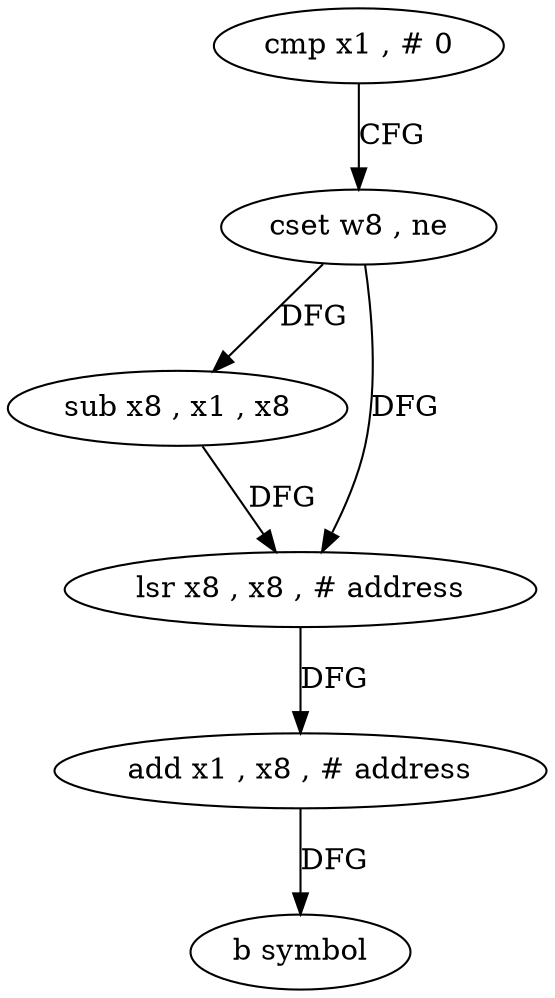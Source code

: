 digraph "func" {
"4222780" [label = "cmp x1 , # 0" ]
"4222784" [label = "cset w8 , ne" ]
"4222788" [label = "sub x8 , x1 , x8" ]
"4222792" [label = "lsr x8 , x8 , # address" ]
"4222796" [label = "add x1 , x8 , # address" ]
"4222800" [label = "b symbol" ]
"4222780" -> "4222784" [ label = "CFG" ]
"4222784" -> "4222788" [ label = "DFG" ]
"4222784" -> "4222792" [ label = "DFG" ]
"4222788" -> "4222792" [ label = "DFG" ]
"4222792" -> "4222796" [ label = "DFG" ]
"4222796" -> "4222800" [ label = "DFG" ]
}
